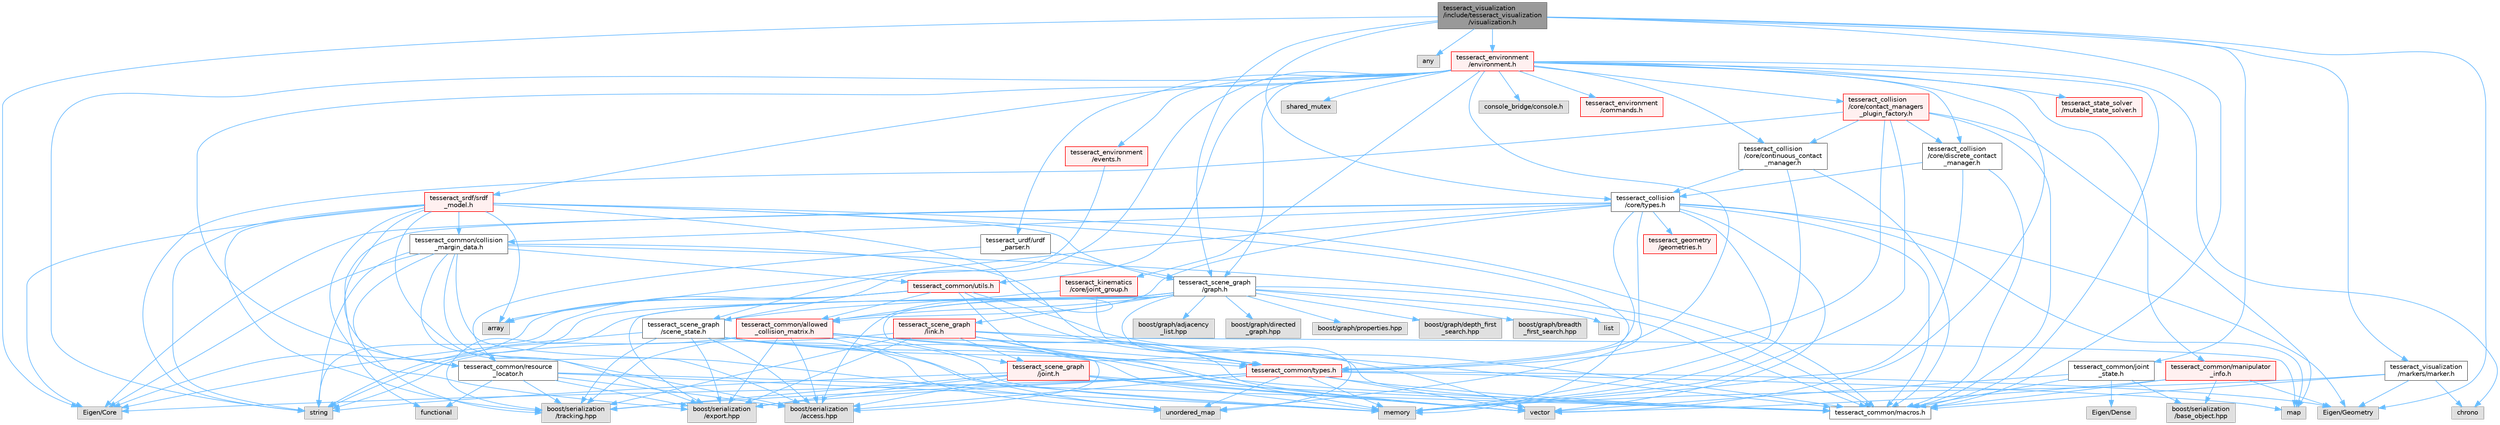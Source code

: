 digraph "tesseract_visualization/include/tesseract_visualization/visualization.h"
{
 // LATEX_PDF_SIZE
  bgcolor="transparent";
  edge [fontname=Helvetica,fontsize=10,labelfontname=Helvetica,labelfontsize=10];
  node [fontname=Helvetica,fontsize=10,shape=box,height=0.2,width=0.4];
  Node1 [label="tesseract_visualization\l/include/tesseract_visualization\l/visualization.h",height=0.2,width=0.4,color="gray40", fillcolor="grey60", style="filled", fontcolor="black",tooltip="Visualization Class."];
  Node1 -> Node2 [color="steelblue1",style="solid"];
  Node2 [label="tesseract_common/macros.h",height=0.2,width=0.4,color="grey40", fillcolor="white", style="filled",URL="$de/d3c/macros_8h.html",tooltip="Common Tesseract Macros."];
  Node1 -> Node3 [color="steelblue1",style="solid"];
  Node3 [label="Eigen/Core",height=0.2,width=0.4,color="grey60", fillcolor="#E0E0E0", style="filled",tooltip=" "];
  Node1 -> Node4 [color="steelblue1",style="solid"];
  Node4 [label="Eigen/Geometry",height=0.2,width=0.4,color="grey60", fillcolor="#E0E0E0", style="filled",tooltip=" "];
  Node1 -> Node5 [color="steelblue1",style="solid"];
  Node5 [label="any",height=0.2,width=0.4,color="grey60", fillcolor="#E0E0E0", style="filled",tooltip=" "];
  Node1 -> Node6 [color="steelblue1",style="solid"];
  Node6 [label="tesseract_common/joint\l_state.h",height=0.2,width=0.4,color="grey40", fillcolor="white", style="filled",URL="$d4/dc4/joint__state_8h.html",tooltip="Tesseract Joint State."];
  Node6 -> Node2 [color="steelblue1",style="solid"];
  Node6 -> Node7 [color="steelblue1",style="solid"];
  Node7 [label="Eigen/Dense",height=0.2,width=0.4,color="grey60", fillcolor="#E0E0E0", style="filled",tooltip=" "];
  Node6 -> Node8 [color="steelblue1",style="solid"];
  Node8 [label="vector",height=0.2,width=0.4,color="grey60", fillcolor="#E0E0E0", style="filled",tooltip=" "];
  Node6 -> Node9 [color="steelblue1",style="solid"];
  Node9 [label="boost/serialization\l/base_object.hpp",height=0.2,width=0.4,color="grey60", fillcolor="#E0E0E0", style="filled",tooltip=" "];
  Node1 -> Node10 [color="steelblue1",style="solid"];
  Node10 [label="tesseract_collision\l/core/types.h",height=0.2,width=0.4,color="grey40", fillcolor="white", style="filled",URL="$d3/db3/tesseract__collision_2core_2include_2tesseract__collision_2core_2types_8h.html",tooltip="Tesseracts Collision Common Types."];
  Node10 -> Node2 [color="steelblue1",style="solid"];
  Node10 -> Node3 [color="steelblue1",style="solid"];
  Node10 -> Node4 [color="steelblue1",style="solid"];
  Node10 -> Node8 [color="steelblue1",style="solid"];
  Node10 -> Node11 [color="steelblue1",style="solid"];
  Node11 [label="memory",height=0.2,width=0.4,color="grey60", fillcolor="#E0E0E0", style="filled",tooltip=" "];
  Node10 -> Node12 [color="steelblue1",style="solid"];
  Node12 [label="map",height=0.2,width=0.4,color="grey60", fillcolor="#E0E0E0", style="filled",tooltip=" "];
  Node10 -> Node13 [color="steelblue1",style="solid"];
  Node13 [label="array",height=0.2,width=0.4,color="grey60", fillcolor="#E0E0E0", style="filled",tooltip=" "];
  Node10 -> Node14 [color="steelblue1",style="solid"];
  Node14 [label="unordered_map",height=0.2,width=0.4,color="grey60", fillcolor="#E0E0E0", style="filled",tooltip=" "];
  Node10 -> Node15 [color="steelblue1",style="solid"];
  Node15 [label="functional",height=0.2,width=0.4,color="grey60", fillcolor="#E0E0E0", style="filled",tooltip=" "];
  Node10 -> Node16 [color="steelblue1",style="solid"];
  Node16 [label="tesseract_geometry\l/geometries.h",height=0.2,width=0.4,color="red", fillcolor="#FFF0F0", style="filled",URL="$d4/ddb/geometries_8h.html",tooltip="Tesseract Geometries."];
  Node10 -> Node28 [color="steelblue1",style="solid"];
  Node28 [label="tesseract_common/types.h",height=0.2,width=0.4,color="red", fillcolor="#FFF0F0", style="filled",URL="$dd/ddb/tesseract__common_2include_2tesseract__common_2types_8h.html",tooltip="Common Tesseract Types."];
  Node28 -> Node2 [color="steelblue1",style="solid"];
  Node28 -> Node18 [color="steelblue1",style="solid"];
  Node18 [label="boost/serialization\l/access.hpp",height=0.2,width=0.4,color="grey60", fillcolor="#E0E0E0", style="filled",tooltip=" "];
  Node28 -> Node3 [color="steelblue1",style="solid"];
  Node28 -> Node4 [color="steelblue1",style="solid"];
  Node28 -> Node8 [color="steelblue1",style="solid"];
  Node28 -> Node11 [color="steelblue1",style="solid"];
  Node28 -> Node12 [color="steelblue1",style="solid"];
  Node28 -> Node14 [color="steelblue1",style="solid"];
  Node28 -> Node19 [color="steelblue1",style="solid"];
  Node19 [label="boost/serialization\l/export.hpp",height=0.2,width=0.4,color="grey60", fillcolor="#E0E0E0", style="filled",tooltip=" "];
  Node28 -> Node22 [color="steelblue1",style="solid"];
  Node22 [label="boost/serialization\l/tracking.hpp",height=0.2,width=0.4,color="grey60", fillcolor="#E0E0E0", style="filled",tooltip=" "];
  Node10 -> Node49 [color="steelblue1",style="solid"];
  Node49 [label="tesseract_common/collision\l_margin_data.h",height=0.2,width=0.4,color="grey40", fillcolor="white", style="filled",URL="$d4/da8/collision__margin__data_8h.html",tooltip="This is used to store collision margin information."];
  Node49 -> Node2 [color="steelblue1",style="solid"];
  Node49 -> Node18 [color="steelblue1",style="solid"];
  Node49 -> Node3 [color="steelblue1",style="solid"];
  Node49 -> Node21 [color="steelblue1",style="solid"];
  Node21 [label="string",height=0.2,width=0.4,color="grey60", fillcolor="#E0E0E0", style="filled",tooltip=" "];
  Node49 -> Node14 [color="steelblue1",style="solid"];
  Node49 -> Node28 [color="steelblue1",style="solid"];
  Node49 -> Node50 [color="steelblue1",style="solid"];
  Node50 [label="tesseract_common/utils.h",height=0.2,width=0.4,color="red", fillcolor="#FFF0F0", style="filled",URL="$dc/d79/tesseract__common_2include_2tesseract__common_2utils_8h.html",tooltip="Common Tesseract Utility Functions."];
  Node50 -> Node2 [color="steelblue1",style="solid"];
  Node50 -> Node13 [color="steelblue1",style="solid"];
  Node50 -> Node8 [color="steelblue1",style="solid"];
  Node50 -> Node21 [color="steelblue1",style="solid"];
  Node50 -> Node3 [color="steelblue1",style="solid"];
  Node50 -> Node56 [color="steelblue1",style="solid"];
  Node56 [label="tesseract_common/allowed\l_collision_matrix.h",height=0.2,width=0.4,color="red", fillcolor="#FFF0F0", style="filled",URL="$d2/d01/allowed__collision__matrix_8h.html",tooltip=" "];
  Node56 -> Node2 [color="steelblue1",style="solid"];
  Node56 -> Node18 [color="steelblue1",style="solid"];
  Node56 -> Node21 [color="steelblue1",style="solid"];
  Node56 -> Node8 [color="steelblue1",style="solid"];
  Node56 -> Node11 [color="steelblue1",style="solid"];
  Node56 -> Node14 [color="steelblue1",style="solid"];
  Node56 -> Node28 [color="steelblue1",style="solid"];
  Node56 -> Node19 [color="steelblue1",style="solid"];
  Node56 -> Node22 [color="steelblue1",style="solid"];
  Node50 -> Node28 [color="steelblue1",style="solid"];
  Node49 -> Node19 [color="steelblue1",style="solid"];
  Node49 -> Node22 [color="steelblue1",style="solid"];
  Node10 -> Node56 [color="steelblue1",style="solid"];
  Node1 -> Node58 [color="steelblue1",style="solid"];
  Node58 [label="tesseract_scene_graph\l/graph.h",height=0.2,width=0.4,color="grey40", fillcolor="white", style="filled",URL="$d6/df3/graph_8h.html",tooltip="A basic scene graph using boost."];
  Node58 -> Node2 [color="steelblue1",style="solid"];
  Node58 -> Node59 [color="steelblue1",style="solid"];
  Node59 [label="boost/graph/adjacency\l_list.hpp",height=0.2,width=0.4,color="grey60", fillcolor="#E0E0E0", style="filled",tooltip=" "];
  Node58 -> Node60 [color="steelblue1",style="solid"];
  Node60 [label="boost/graph/directed\l_graph.hpp",height=0.2,width=0.4,color="grey60", fillcolor="#E0E0E0", style="filled",tooltip=" "];
  Node58 -> Node61 [color="steelblue1",style="solid"];
  Node61 [label="boost/graph/properties.hpp",height=0.2,width=0.4,color="grey60", fillcolor="#E0E0E0", style="filled",tooltip=" "];
  Node58 -> Node62 [color="steelblue1",style="solid"];
  Node62 [label="boost/graph/depth_first\l_search.hpp",height=0.2,width=0.4,color="grey60", fillcolor="#E0E0E0", style="filled",tooltip=" "];
  Node58 -> Node63 [color="steelblue1",style="solid"];
  Node63 [label="boost/graph/breadth\l_first_search.hpp",height=0.2,width=0.4,color="grey60", fillcolor="#E0E0E0", style="filled",tooltip=" "];
  Node58 -> Node18 [color="steelblue1",style="solid"];
  Node58 -> Node21 [color="steelblue1",style="solid"];
  Node58 -> Node64 [color="steelblue1",style="solid"];
  Node64 [label="list",height=0.2,width=0.4,color="grey60", fillcolor="#E0E0E0", style="filled",tooltip=" "];
  Node58 -> Node14 [color="steelblue1",style="solid"];
  Node58 -> Node65 [color="steelblue1",style="solid"];
  Node65 [label="tesseract_scene_graph\l/link.h",height=0.2,width=0.4,color="red", fillcolor="#FFF0F0", style="filled",URL="$d2/d5c/tesseract__scene__graph_2include_2tesseract__scene__graph_2link_8h.html",tooltip=" "];
  Node65 -> Node2 [color="steelblue1",style="solid"];
  Node65 -> Node18 [color="steelblue1",style="solid"];
  Node65 -> Node21 [color="steelblue1",style="solid"];
  Node65 -> Node8 [color="steelblue1",style="solid"];
  Node65 -> Node12 [color="steelblue1",style="solid"];
  Node65 -> Node11 [color="steelblue1",style="solid"];
  Node65 -> Node66 [color="steelblue1",style="solid"];
  Node66 [label="tesseract_scene_graph\l/joint.h",height=0.2,width=0.4,color="red", fillcolor="#FFF0F0", style="filled",URL="$d4/d6d/tesseract__scene__graph_2include_2tesseract__scene__graph_2joint_8h.html",tooltip=" "];
  Node66 -> Node2 [color="steelblue1",style="solid"];
  Node66 -> Node18 [color="steelblue1",style="solid"];
  Node66 -> Node21 [color="steelblue1",style="solid"];
  Node66 -> Node8 [color="steelblue1",style="solid"];
  Node66 -> Node11 [color="steelblue1",style="solid"];
  Node66 -> Node19 [color="steelblue1",style="solid"];
  Node66 -> Node22 [color="steelblue1",style="solid"];
  Node65 -> Node19 [color="steelblue1",style="solid"];
  Node65 -> Node22 [color="steelblue1",style="solid"];
  Node58 -> Node66 [color="steelblue1",style="solid"];
  Node58 -> Node56 [color="steelblue1",style="solid"];
  Node58 -> Node19 [color="steelblue1",style="solid"];
  Node58 -> Node22 [color="steelblue1",style="solid"];
  Node1 -> Node67 [color="steelblue1",style="solid"];
  Node67 [label="tesseract_environment\l/environment.h",height=0.2,width=0.4,color="red", fillcolor="#FFF0F0", style="filled",URL="$de/d26/environment_8h.html",tooltip=" "];
  Node67 -> Node2 [color="steelblue1",style="solid"];
  Node67 -> Node8 [color="steelblue1",style="solid"];
  Node67 -> Node21 [color="steelblue1",style="solid"];
  Node67 -> Node68 [color="steelblue1",style="solid"];
  Node68 [label="shared_mutex",height=0.2,width=0.4,color="grey60", fillcolor="#E0E0E0", style="filled",tooltip=" "];
  Node67 -> Node69 [color="steelblue1",style="solid"];
  Node69 [label="chrono",height=0.2,width=0.4,color="grey60", fillcolor="#E0E0E0", style="filled",tooltip=" "];
  Node67 -> Node70 [color="steelblue1",style="solid"];
  Node70 [label="console_bridge/console.h",height=0.2,width=0.4,color="grey60", fillcolor="#E0E0E0", style="filled",tooltip=" "];
  Node67 -> Node71 [color="steelblue1",style="solid"];
  Node71 [label="tesseract_environment\l/commands.h",height=0.2,width=0.4,color="red", fillcolor="#FFF0F0", style="filled",URL="$d5/d90/commands_8h.html",tooltip="This contains classes for recording operations applied to the environment for tracking changes...."];
  Node67 -> Node97 [color="steelblue1",style="solid"];
  Node97 [label="tesseract_environment\l/events.h",height=0.2,width=0.4,color="red", fillcolor="#FFF0F0", style="filled",URL="$db/dd2/events_8h.html",tooltip="Tesseract Events."];
  Node97 -> Node98 [color="steelblue1",style="solid"];
  Node98 [label="tesseract_scene_graph\l/scene_state.h",height=0.2,width=0.4,color="grey40", fillcolor="white", style="filled",URL="$d7/dea/scene__state_8h.html",tooltip="This holds a state of the scene."];
  Node98 -> Node2 [color="steelblue1",style="solid"];
  Node98 -> Node18 [color="steelblue1",style="solid"];
  Node98 -> Node3 [color="steelblue1",style="solid"];
  Node98 -> Node14 [color="steelblue1",style="solid"];
  Node98 -> Node8 [color="steelblue1",style="solid"];
  Node98 -> Node11 [color="steelblue1",style="solid"];
  Node98 -> Node28 [color="steelblue1",style="solid"];
  Node98 -> Node19 [color="steelblue1",style="solid"];
  Node98 -> Node22 [color="steelblue1",style="solid"];
  Node67 -> Node99 [color="steelblue1",style="solid"];
  Node99 [label="tesseract_collision\l/core/discrete_contact\l_manager.h",height=0.2,width=0.4,color="grey40", fillcolor="white", style="filled",URL="$db/d35/discrete__contact__manager_8h.html",tooltip="This is the discrete contact manager base class."];
  Node99 -> Node2 [color="steelblue1",style="solid"];
  Node99 -> Node11 [color="steelblue1",style="solid"];
  Node99 -> Node10 [color="steelblue1",style="solid"];
  Node67 -> Node100 [color="steelblue1",style="solid"];
  Node100 [label="tesseract_collision\l/core/continuous_contact\l_manager.h",height=0.2,width=0.4,color="grey40", fillcolor="white", style="filled",URL="$d6/d0f/continuous__contact__manager_8h.html",tooltip="This is the continuous contact manager base class."];
  Node100 -> Node2 [color="steelblue1",style="solid"];
  Node100 -> Node11 [color="steelblue1",style="solid"];
  Node100 -> Node10 [color="steelblue1",style="solid"];
  Node67 -> Node101 [color="steelblue1",style="solid"];
  Node101 [label="tesseract_collision\l/core/contact_managers\l_plugin_factory.h",height=0.2,width=0.4,color="red", fillcolor="#FFF0F0", style="filled",URL="$da/d56/contact__managers__plugin__factory_8h.html",tooltip="Factory for loading contact managers as plugins."];
  Node101 -> Node2 [color="steelblue1",style="solid"];
  Node101 -> Node21 [color="steelblue1",style="solid"];
  Node101 -> Node11 [color="steelblue1",style="solid"];
  Node101 -> Node12 [color="steelblue1",style="solid"];
  Node101 -> Node99 [color="steelblue1",style="solid"];
  Node101 -> Node100 [color="steelblue1",style="solid"];
  Node101 -> Node28 [color="steelblue1",style="solid"];
  Node67 -> Node58 [color="steelblue1",style="solid"];
  Node67 -> Node98 [color="steelblue1",style="solid"];
  Node67 -> Node115 [color="steelblue1",style="solid"];
  Node115 [label="tesseract_state_solver\l/mutable_state_solver.h",height=0.2,width=0.4,color="red", fillcolor="#FFF0F0", style="filled",URL="$d3/d54/mutable__state__solver_8h.html",tooltip="Tesseract Scene Graph Mutable State Solver Interface ."];
  Node67 -> Node117 [color="steelblue1",style="solid"];
  Node117 [label="tesseract_urdf/urdf\l_parser.h",height=0.2,width=0.4,color="grey40", fillcolor="white", style="filled",URL="$d8/dec/urdf__parser_8h.html",tooltip="A urdf parser for tesseract."];
  Node117 -> Node58 [color="steelblue1",style="solid"];
  Node117 -> Node27 [color="steelblue1",style="solid"];
  Node27 [label="tesseract_common/resource\l_locator.h",height=0.2,width=0.4,color="grey40", fillcolor="white", style="filled",URL="$d3/d95/resource__locator_8h.html",tooltip="Locate and retrieve resource data."];
  Node27 -> Node2 [color="steelblue1",style="solid"];
  Node27 -> Node18 [color="steelblue1",style="solid"];
  Node27 -> Node15 [color="steelblue1",style="solid"];
  Node27 -> Node11 [color="steelblue1",style="solid"];
  Node27 -> Node19 [color="steelblue1",style="solid"];
  Node27 -> Node22 [color="steelblue1",style="solid"];
  Node67 -> Node118 [color="steelblue1",style="solid"];
  Node118 [label="tesseract_srdf/srdf\l_model.h",height=0.2,width=0.4,color="red", fillcolor="#FFF0F0", style="filled",URL="$d0/d42/srdf__model_8h.html",tooltip="Parse srdf xml."];
  Node118 -> Node2 [color="steelblue1",style="solid"];
  Node118 -> Node18 [color="steelblue1",style="solid"];
  Node118 -> Node21 [color="steelblue1",style="solid"];
  Node118 -> Node11 [color="steelblue1",style="solid"];
  Node118 -> Node13 [color="steelblue1",style="solid"];
  Node118 -> Node3 [color="steelblue1",style="solid"];
  Node118 -> Node58 [color="steelblue1",style="solid"];
  Node118 -> Node56 [color="steelblue1",style="solid"];
  Node118 -> Node27 [color="steelblue1",style="solid"];
  Node118 -> Node49 [color="steelblue1",style="solid"];
  Node118 -> Node19 [color="steelblue1",style="solid"];
  Node118 -> Node22 [color="steelblue1",style="solid"];
  Node67 -> Node27 [color="steelblue1",style="solid"];
  Node67 -> Node119 [color="steelblue1",style="solid"];
  Node119 [label="tesseract_common/manipulator\l_info.h",height=0.2,width=0.4,color="red", fillcolor="#FFF0F0", style="filled",URL="$d5/df5/manipulator__info_8h.html",tooltip=" "];
  Node119 -> Node2 [color="steelblue1",style="solid"];
  Node119 -> Node8 [color="steelblue1",style="solid"];
  Node119 -> Node4 [color="steelblue1",style="solid"];
  Node119 -> Node9 [color="steelblue1",style="solid"];
  Node67 -> Node28 [color="steelblue1",style="solid"];
  Node67 -> Node50 [color="steelblue1",style="solid"];
  Node67 -> Node120 [color="steelblue1",style="solid"];
  Node120 [label="tesseract_kinematics\l/core/joint_group.h",height=0.2,width=0.4,color="red", fillcolor="#FFF0F0", style="filled",URL="$db/d8d/joint__group_8h.html",tooltip="A joint group with forward kinematics, Jacobian, limits methods."];
  Node120 -> Node28 [color="steelblue1",style="solid"];
  Node120 -> Node98 [color="steelblue1",style="solid"];
  Node1 -> Node133 [color="steelblue1",style="solid"];
  Node133 [label="tesseract_visualization\l/markers/marker.h",height=0.2,width=0.4,color="grey40", fillcolor="white", style="filled",URL="$d6/d58/marker_8h.html",tooltip=" "];
  Node133 -> Node2 [color="steelblue1",style="solid"];
  Node133 -> Node69 [color="steelblue1",style="solid"];
  Node133 -> Node11 [color="steelblue1",style="solid"];
  Node133 -> Node4 [color="steelblue1",style="solid"];
}
